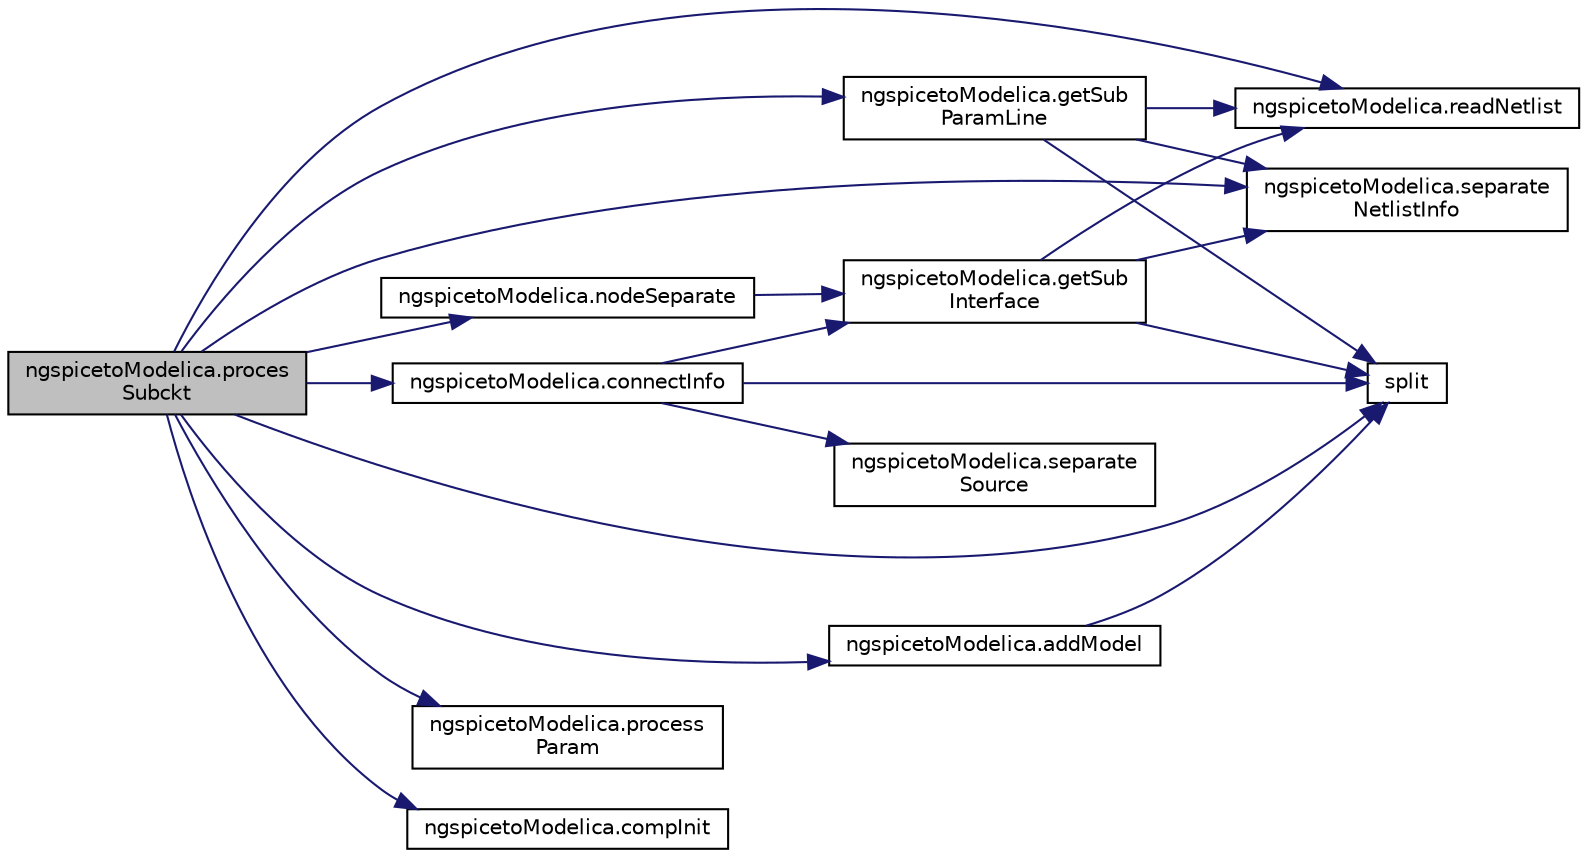 digraph "ngspicetoModelica.procesSubckt"
{
  edge [fontname="Helvetica",fontsize="10",labelfontname="Helvetica",labelfontsize="10"];
  node [fontname="Helvetica",fontsize="10",shape=record];
  rankdir="LR";
  Node39 [label="ngspicetoModelica.proces\lSubckt",height=0.2,width=0.4,color="black", fillcolor="grey75", style="filled", fontcolor="black"];
  Node39 -> Node40 [color="midnightblue",fontsize="10",style="solid",fontname="Helvetica"];
  Node40 [label="ngspicetoModelica.readNetlist",height=0.2,width=0.4,color="black", fillcolor="white", style="filled",URL="$d2/d80/namespacengspiceto_modelica.html#aad7052558ec5dd54a2c8c528273073f8"];
  Node39 -> Node41 [color="midnightblue",fontsize="10",style="solid",fontname="Helvetica"];
  Node41 [label="ngspicetoModelica.separate\lNetlistInfo",height=0.2,width=0.4,color="black", fillcolor="white", style="filled",URL="$d2/d80/namespacengspiceto_modelica.html#a8f9ef601c49a08a89bdf2b5fdd152f4d"];
  Node39 -> Node42 [color="midnightblue",fontsize="10",style="solid",fontname="Helvetica"];
  Node42 [label="split",height=0.2,width=0.4,color="black", fillcolor="white", style="filled",URL="$dc/da3/protos_8h.html#ae5890e79cf013238983034a4d0da1e17"];
  Node39 -> Node43 [color="midnightblue",fontsize="10",style="solid",fontname="Helvetica"];
  Node43 [label="ngspicetoModelica.addModel",height=0.2,width=0.4,color="black", fillcolor="white", style="filled",URL="$d2/d80/namespacengspiceto_modelica.html#a8e10cd7e702e22a420109745c50b7786"];
  Node43 -> Node42 [color="midnightblue",fontsize="10",style="solid",fontname="Helvetica"];
  Node39 -> Node44 [color="midnightblue",fontsize="10",style="solid",fontname="Helvetica"];
  Node44 [label="ngspicetoModelica.process\lParam",height=0.2,width=0.4,color="black", fillcolor="white", style="filled",URL="$d2/d80/namespacengspiceto_modelica.html#a8a9cfe7c7acffa3f3ebc804979a8a032"];
  Node39 -> Node45 [color="midnightblue",fontsize="10",style="solid",fontname="Helvetica"];
  Node45 [label="ngspicetoModelica.nodeSeparate",height=0.2,width=0.4,color="black", fillcolor="white", style="filled",URL="$d2/d80/namespacengspiceto_modelica.html#a6727f397c30bbe2deedb02639db8656a"];
  Node45 -> Node46 [color="midnightblue",fontsize="10",style="solid",fontname="Helvetica"];
  Node46 [label="ngspicetoModelica.getSub\lInterface",height=0.2,width=0.4,color="black", fillcolor="white", style="filled",URL="$d2/d80/namespacengspiceto_modelica.html#abc67dd7763385b82262664882a3e26cf"];
  Node46 -> Node40 [color="midnightblue",fontsize="10",style="solid",fontname="Helvetica"];
  Node46 -> Node41 [color="midnightblue",fontsize="10",style="solid",fontname="Helvetica"];
  Node46 -> Node42 [color="midnightblue",fontsize="10",style="solid",fontname="Helvetica"];
  Node39 -> Node47 [color="midnightblue",fontsize="10",style="solid",fontname="Helvetica"];
  Node47 [label="ngspicetoModelica.compInit",height=0.2,width=0.4,color="black", fillcolor="white", style="filled",URL="$d2/d80/namespacengspiceto_modelica.html#a64068f1cf417ff83bd1f84f0b90e60ad"];
  Node39 -> Node48 [color="midnightblue",fontsize="10",style="solid",fontname="Helvetica"];
  Node48 [label="ngspicetoModelica.getSub\lParamLine",height=0.2,width=0.4,color="black", fillcolor="white", style="filled",URL="$d2/d80/namespacengspiceto_modelica.html#aa7f06aa7aa3eb886b1319325e5c1010b"];
  Node48 -> Node40 [color="midnightblue",fontsize="10",style="solid",fontname="Helvetica"];
  Node48 -> Node41 [color="midnightblue",fontsize="10",style="solid",fontname="Helvetica"];
  Node48 -> Node42 [color="midnightblue",fontsize="10",style="solid",fontname="Helvetica"];
  Node39 -> Node49 [color="midnightblue",fontsize="10",style="solid",fontname="Helvetica"];
  Node49 [label="ngspicetoModelica.connectInfo",height=0.2,width=0.4,color="black", fillcolor="white", style="filled",URL="$d2/d80/namespacengspiceto_modelica.html#ab54ea99f902d0b5e467a63b7c1af5a71"];
  Node49 -> Node50 [color="midnightblue",fontsize="10",style="solid",fontname="Helvetica"];
  Node50 [label="ngspicetoModelica.separate\lSource",height=0.2,width=0.4,color="black", fillcolor="white", style="filled",URL="$d2/d80/namespacengspiceto_modelica.html#a3567c873e3575eab0f31b0de811e754b"];
  Node49 -> Node42 [color="midnightblue",fontsize="10",style="solid",fontname="Helvetica"];
  Node49 -> Node46 [color="midnightblue",fontsize="10",style="solid",fontname="Helvetica"];
}
